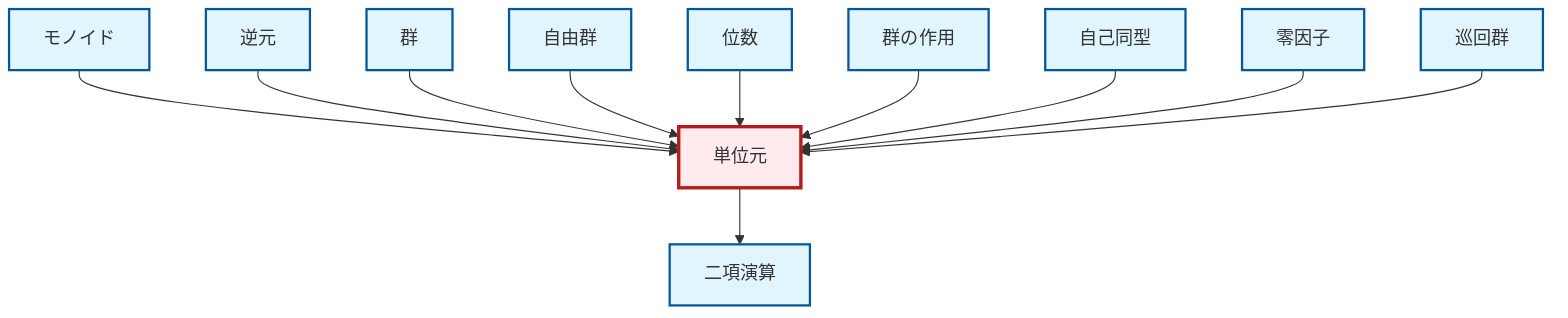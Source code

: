 graph TD
    classDef definition fill:#e1f5fe,stroke:#01579b,stroke-width:2px
    classDef theorem fill:#f3e5f5,stroke:#4a148c,stroke-width:2px
    classDef axiom fill:#fff3e0,stroke:#e65100,stroke-width:2px
    classDef example fill:#e8f5e9,stroke:#1b5e20,stroke-width:2px
    classDef current fill:#ffebee,stroke:#b71c1c,stroke-width:3px
    def-identity-element["単位元"]:::definition
    def-automorphism["自己同型"]:::definition
    def-monoid["モノイド"]:::definition
    def-order["位数"]:::definition
    def-binary-operation["二項演算"]:::definition
    def-zero-divisor["零因子"]:::definition
    def-group-action["群の作用"]:::definition
    def-cyclic-group["巡回群"]:::definition
    def-free-group["自由群"]:::definition
    def-inverse-element["逆元"]:::definition
    def-group["群"]:::definition
    def-monoid --> def-identity-element
    def-inverse-element --> def-identity-element
    def-group --> def-identity-element
    def-free-group --> def-identity-element
    def-order --> def-identity-element
    def-group-action --> def-identity-element
    def-automorphism --> def-identity-element
    def-identity-element --> def-binary-operation
    def-zero-divisor --> def-identity-element
    def-cyclic-group --> def-identity-element
    class def-identity-element current